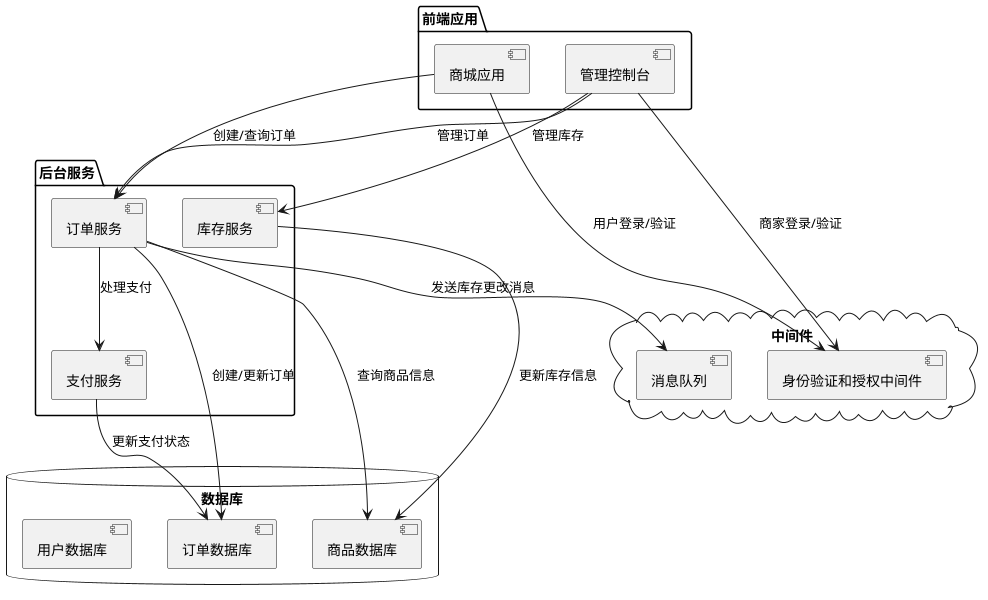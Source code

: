 @startuml

package "前端应用" {
    [商城应用]
    [管理控制台]
}

package "后台服务" {
    [订单服务]
    [库存服务]
    [支付服务]
}

database "数据库" {
    [商品数据库]
    [订单数据库]
    [用户数据库]
}

cloud "中间件" {
    [消息队列]
    [身份验证和授权中间件]
}

[商城应用] --> [订单服务] : 创建/查询订单
[管理控制台] --> [订单服务] : 管理订单
[管理控制台] --> [库存服务] : 管理库存

[订单服务] --> [商品数据库] : 查询商品信息
[订单服务] --> [订单数据库] : 创建/更新订单
[订单服务] --> [支付服务] : 处理支付
[订单服务] --> [消息队列] : 发送库存更改消息

[库存服务] --> [商品数据库] : 更新库存信息

[支付服务] --> [订单数据库] : 更新支付状态

[商城应用] --> [身份验证和授权中间件] : 用户登录/验证
[管理控制台] --> [身份验证和授权中间件] : 商家登录/验证

@enduml

